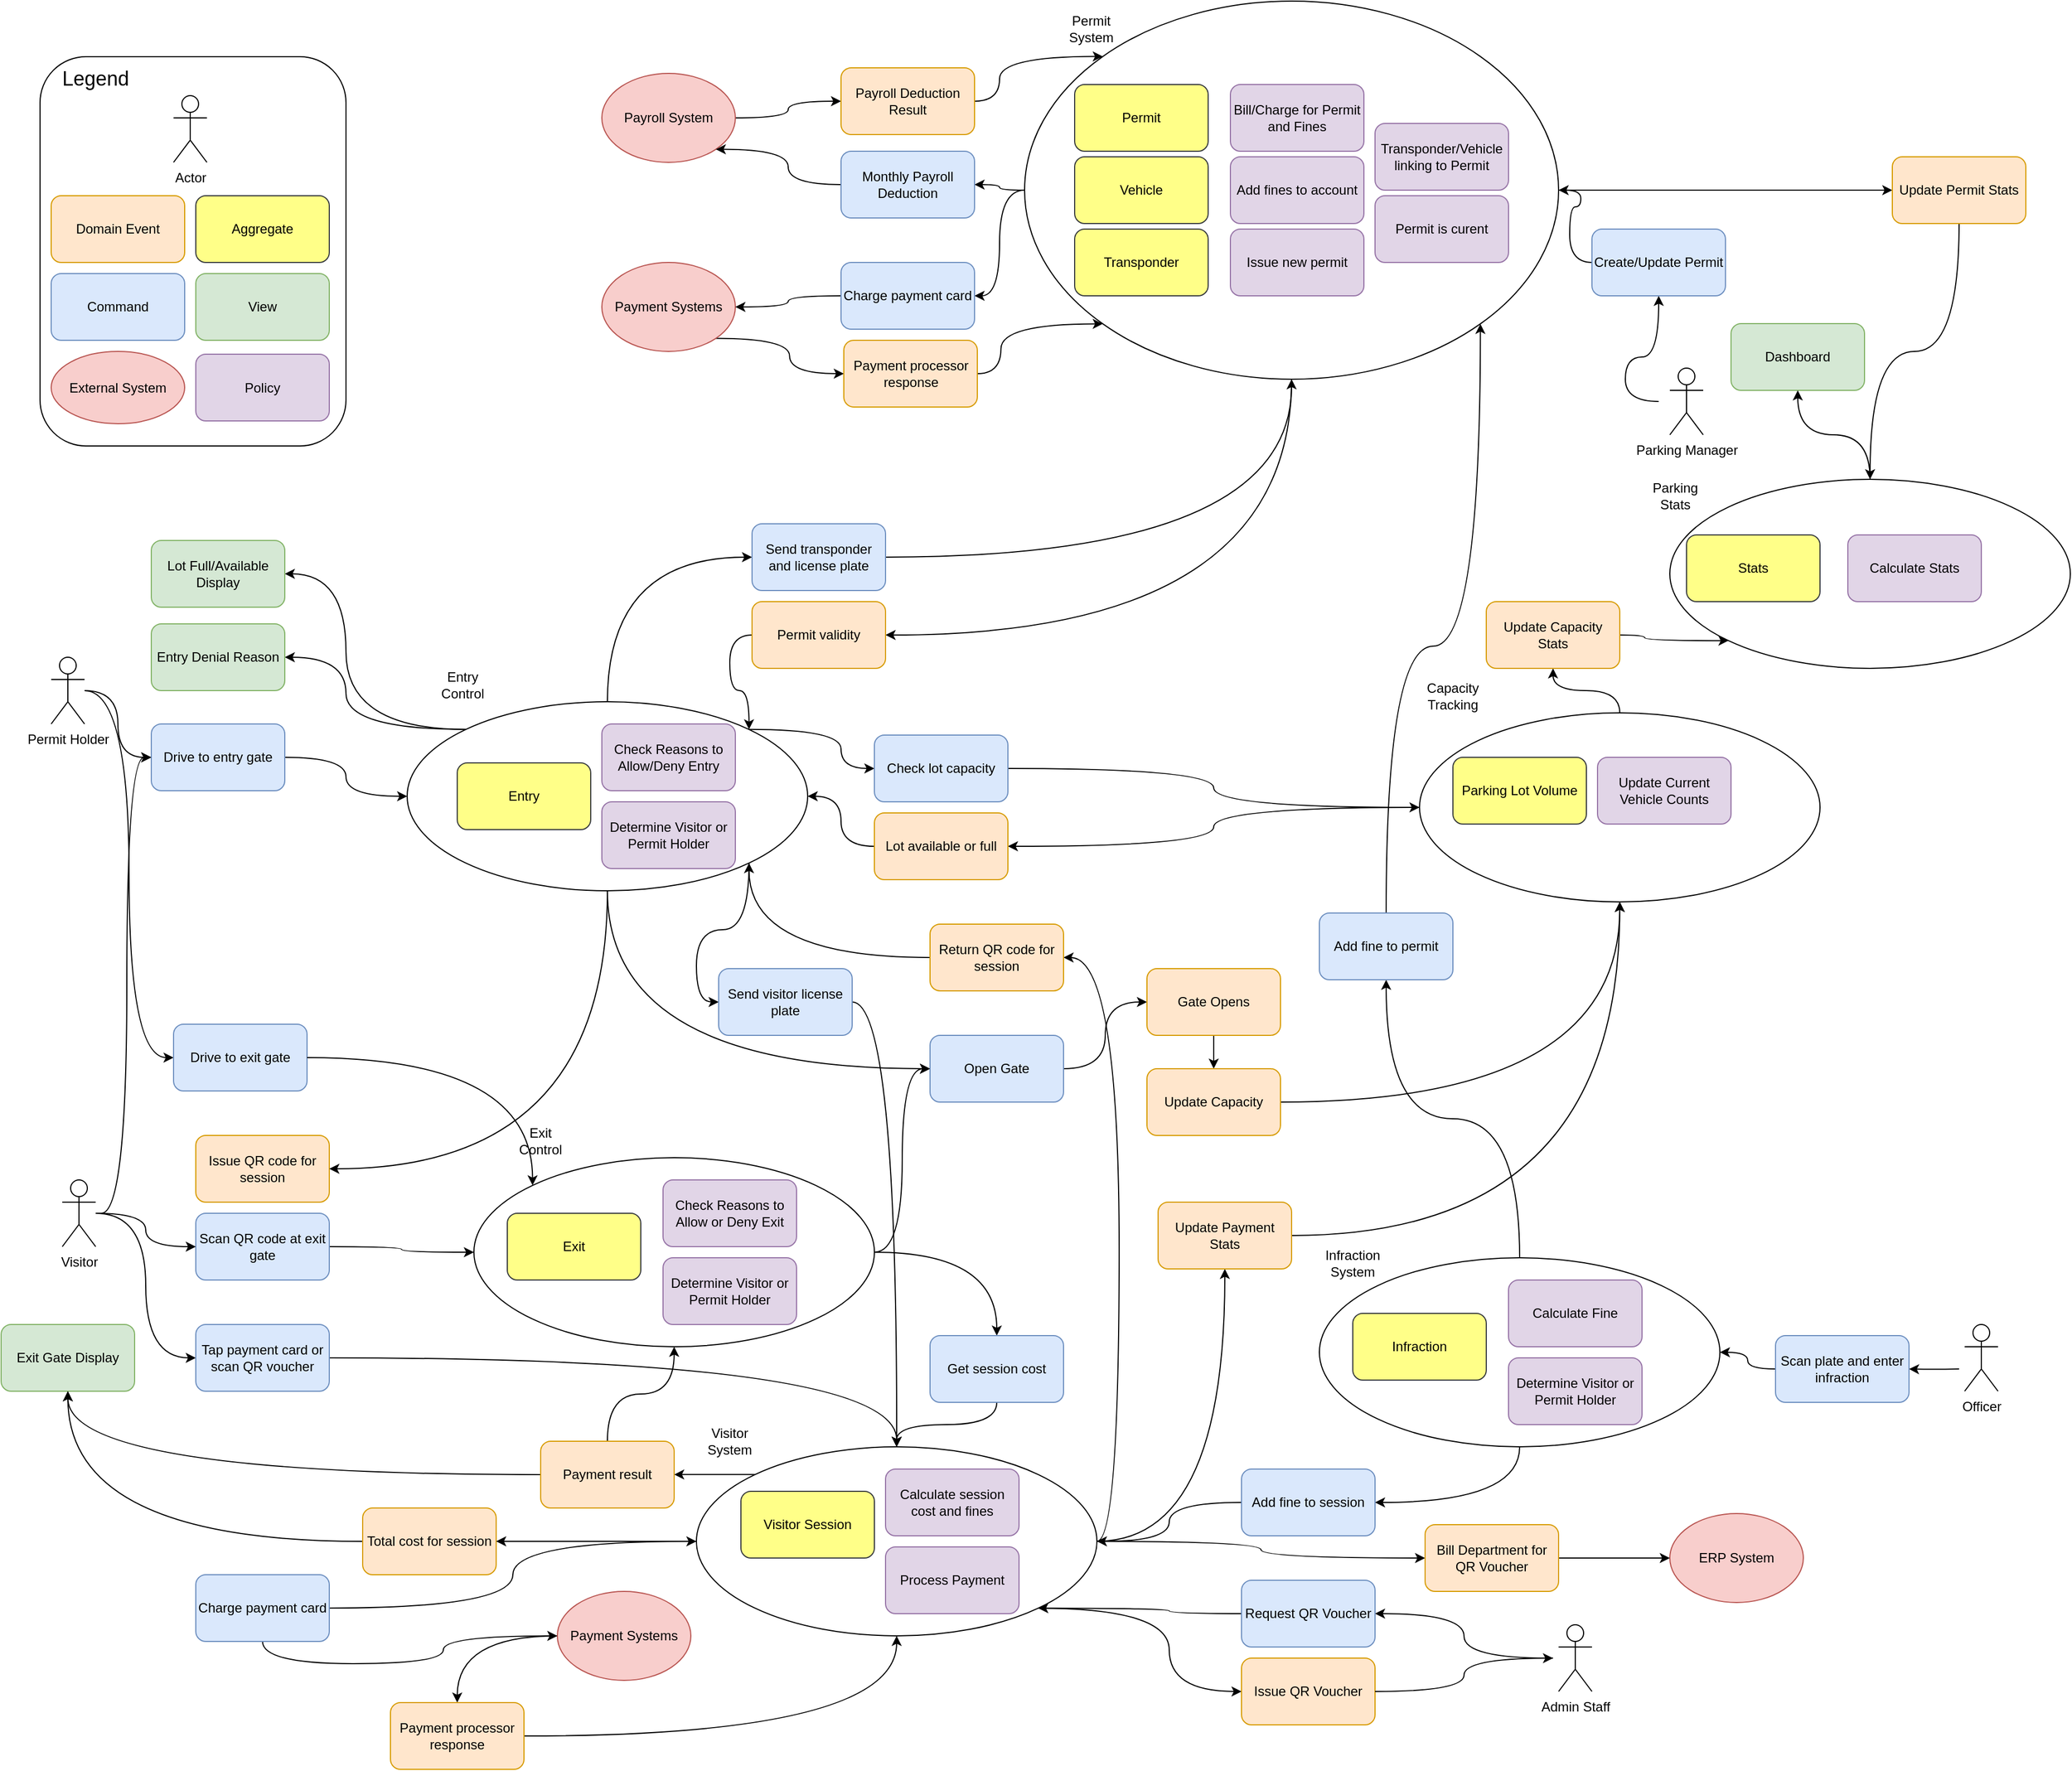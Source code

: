 <mxfile version="24.7.17">
  <diagram name="Page-1" id="BiQQQq4fD9bIqkAkqIk_">
    <mxGraphModel dx="2462" dy="2136" grid="1" gridSize="10" guides="1" tooltips="1" connect="1" arrows="1" fold="1" page="1" pageScale="1" pageWidth="1920" pageHeight="1200" math="0" shadow="0">
      <root>
        <mxCell id="0" />
        <mxCell id="1" parent="0" />
        <mxCell id="bSTVENKfb5ki0dsixFxO-32" style="edgeStyle=orthogonalEdgeStyle;rounded=0;orthogonalLoop=1;jettySize=auto;html=1;exitX=0;exitY=0.5;exitDx=0;exitDy=0;entryX=1;entryY=0.5;entryDx=0;entryDy=0;curved=1;" edge="1" parent="1" source="bSTVENKfb5ki0dsixFxO-10" target="bSTVENKfb5ki0dsixFxO-27">
          <mxGeometry relative="1" as="geometry" />
        </mxCell>
        <mxCell id="bSTVENKfb5ki0dsixFxO-33" style="edgeStyle=orthogonalEdgeStyle;rounded=0;orthogonalLoop=1;jettySize=auto;html=1;exitX=0;exitY=0.5;exitDx=0;exitDy=0;entryX=1;entryY=0.5;entryDx=0;entryDy=0;curved=1;" edge="1" parent="1" source="bSTVENKfb5ki0dsixFxO-10" target="bSTVENKfb5ki0dsixFxO-30">
          <mxGeometry relative="1" as="geometry" />
        </mxCell>
        <mxCell id="bSTVENKfb5ki0dsixFxO-47" style="edgeStyle=orthogonalEdgeStyle;rounded=0;orthogonalLoop=1;jettySize=auto;html=1;exitX=0.5;exitY=1;exitDx=0;exitDy=0;entryX=1;entryY=0.5;entryDx=0;entryDy=0;curved=1;" edge="1" parent="1" source="bSTVENKfb5ki0dsixFxO-10" target="dM4KhiI33vJd0EmOxdA6-10">
          <mxGeometry relative="1" as="geometry" />
        </mxCell>
        <mxCell id="bSTVENKfb5ki0dsixFxO-75" style="edgeStyle=orthogonalEdgeStyle;rounded=0;orthogonalLoop=1;jettySize=auto;html=1;exitX=1;exitY=0.5;exitDx=0;exitDy=0;entryX=0;entryY=0.5;entryDx=0;entryDy=0;curved=1;" edge="1" parent="1" source="bSTVENKfb5ki0dsixFxO-10" target="bSTVENKfb5ki0dsixFxO-74">
          <mxGeometry relative="1" as="geometry" />
        </mxCell>
        <mxCell id="bSTVENKfb5ki0dsixFxO-10" value="" style="ellipse;whiteSpace=wrap;html=1;fillColor=none;rounded=1;" vertex="1" parent="1">
          <mxGeometry x="960" y="-400" width="480" height="340" as="geometry" />
        </mxCell>
        <mxCell id="dM4KhiI33vJd0EmOxdA6-75" style="edgeStyle=orthogonalEdgeStyle;rounded=1;orthogonalLoop=1;jettySize=auto;html=1;exitX=0;exitY=0.5;exitDx=0;exitDy=0;entryX=1;entryY=0.5;entryDx=0;entryDy=0;curved=1;" parent="1" source="dM4KhiI33vJd0EmOxdA6-19" target="dM4KhiI33vJd0EmOxdA6-9" edge="1">
          <mxGeometry relative="1" as="geometry" />
        </mxCell>
        <mxCell id="bSTVENKfb5ki0dsixFxO-61" style="edgeStyle=orthogonalEdgeStyle;rounded=0;orthogonalLoop=1;jettySize=auto;html=1;exitX=0.5;exitY=0;exitDx=0;exitDy=0;entryX=0.5;entryY=1;entryDx=0;entryDy=0;curved=1;" edge="1" parent="1" source="dM4KhiI33vJd0EmOxdA6-19" target="dM4KhiI33vJd0EmOxdA6-27">
          <mxGeometry relative="1" as="geometry" />
        </mxCell>
        <mxCell id="dM4KhiI33vJd0EmOxdA6-19" value="" style="ellipse;whiteSpace=wrap;html=1;fillColor=none;rounded=1;" parent="1" vertex="1">
          <mxGeometry x="1315" y="240" width="360" height="170" as="geometry" />
        </mxCell>
        <mxCell id="dM4KhiI33vJd0EmOxdA6-66" style="edgeStyle=orthogonalEdgeStyle;rounded=1;orthogonalLoop=1;jettySize=auto;html=1;exitX=0.5;exitY=0;exitDx=0;exitDy=0;entryX=0;entryY=0.5;entryDx=0;entryDy=0;curved=1;" parent="1" source="dM4KhiI33vJd0EmOxdA6-16" target="dM4KhiI33vJd0EmOxdA6-7" edge="1">
          <mxGeometry relative="1" as="geometry" />
        </mxCell>
        <mxCell id="dM4KhiI33vJd0EmOxdA6-71" style="edgeStyle=orthogonalEdgeStyle;rounded=1;orthogonalLoop=1;jettySize=auto;html=1;exitX=1;exitY=0;exitDx=0;exitDy=0;entryX=0;entryY=0.5;entryDx=0;entryDy=0;curved=1;" parent="1" source="dM4KhiI33vJd0EmOxdA6-16" target="dM4KhiI33vJd0EmOxdA6-8" edge="1">
          <mxGeometry relative="1" as="geometry" />
        </mxCell>
        <mxCell id="dM4KhiI33vJd0EmOxdA6-80" style="edgeStyle=orthogonalEdgeStyle;rounded=1;orthogonalLoop=1;jettySize=auto;html=1;exitX=0.5;exitY=1;exitDx=0;exitDy=0;entryX=0;entryY=0.5;entryDx=0;entryDy=0;curved=1;" parent="1" source="dM4KhiI33vJd0EmOxdA6-16" target="dM4KhiI33vJd0EmOxdA6-2" edge="1">
          <mxGeometry relative="1" as="geometry" />
        </mxCell>
        <mxCell id="dM4KhiI33vJd0EmOxdA6-81" style="edgeStyle=orthogonalEdgeStyle;rounded=1;orthogonalLoop=1;jettySize=auto;html=1;exitX=1;exitY=1;exitDx=0;exitDy=0;entryX=0;entryY=0.5;entryDx=0;entryDy=0;curved=1;" parent="1" source="dM4KhiI33vJd0EmOxdA6-16" target="dM4KhiI33vJd0EmOxdA6-3" edge="1">
          <mxGeometry relative="1" as="geometry" />
        </mxCell>
        <mxCell id="bSTVENKfb5ki0dsixFxO-5" style="edgeStyle=orthogonalEdgeStyle;rounded=0;orthogonalLoop=1;jettySize=auto;html=1;exitX=0;exitY=0;exitDx=0;exitDy=0;entryX=1;entryY=0.5;entryDx=0;entryDy=0;curved=1;" edge="1" parent="1" source="dM4KhiI33vJd0EmOxdA6-16" target="bSTVENKfb5ki0dsixFxO-4">
          <mxGeometry relative="1" as="geometry" />
        </mxCell>
        <mxCell id="bSTVENKfb5ki0dsixFxO-80" style="edgeStyle=orthogonalEdgeStyle;rounded=0;orthogonalLoop=1;jettySize=auto;html=1;exitX=0;exitY=0;exitDx=0;exitDy=0;entryX=1;entryY=0.5;entryDx=0;entryDy=0;curved=1;" edge="1" parent="1" source="dM4KhiI33vJd0EmOxdA6-16" target="bSTVENKfb5ki0dsixFxO-79">
          <mxGeometry relative="1" as="geometry" />
        </mxCell>
        <mxCell id="dM4KhiI33vJd0EmOxdA6-16" value="" style="ellipse;whiteSpace=wrap;html=1;fillColor=none;rounded=1;" parent="1" vertex="1">
          <mxGeometry x="405" y="230" width="360" height="170" as="geometry" />
        </mxCell>
        <mxCell id="dM4KhiI33vJd0EmOxdA6-84" style="edgeStyle=orthogonalEdgeStyle;rounded=1;orthogonalLoop=1;jettySize=auto;html=1;exitX=1;exitY=0.5;exitDx=0;exitDy=0;entryX=1;entryY=0.5;entryDx=0;entryDy=0;curved=1;" parent="1" source="dM4KhiI33vJd0EmOxdA6-17" target="dM4KhiI33vJd0EmOxdA6-5" edge="1">
          <mxGeometry relative="1" as="geometry" />
        </mxCell>
        <mxCell id="bSTVENKfb5ki0dsixFxO-19" style="edgeStyle=orthogonalEdgeStyle;rounded=0;orthogonalLoop=1;jettySize=auto;html=1;exitX=0;exitY=0;exitDx=0;exitDy=0;entryX=1;entryY=0.5;entryDx=0;entryDy=0;curved=1;" edge="1" parent="1" source="dM4KhiI33vJd0EmOxdA6-17" target="dM4KhiI33vJd0EmOxdA6-65">
          <mxGeometry relative="1" as="geometry" />
        </mxCell>
        <mxCell id="bSTVENKfb5ki0dsixFxO-53" style="edgeStyle=orthogonalEdgeStyle;rounded=0;orthogonalLoop=1;jettySize=auto;html=1;exitX=1;exitY=1;exitDx=0;exitDy=0;entryX=0;entryY=0.5;entryDx=0;entryDy=0;curved=1;" edge="1" parent="1" source="dM4KhiI33vJd0EmOxdA6-17" target="bSTVENKfb5ki0dsixFxO-50">
          <mxGeometry relative="1" as="geometry" />
        </mxCell>
        <mxCell id="bSTVENKfb5ki0dsixFxO-57" style="edgeStyle=orthogonalEdgeStyle;rounded=0;orthogonalLoop=1;jettySize=auto;html=1;exitX=1;exitY=0.5;exitDx=0;exitDy=0;entryX=0;entryY=0.5;entryDx=0;entryDy=0;curved=1;" edge="1" parent="1" source="dM4KhiI33vJd0EmOxdA6-17" target="bSTVENKfb5ki0dsixFxO-56">
          <mxGeometry relative="1" as="geometry" />
        </mxCell>
        <mxCell id="bSTVENKfb5ki0dsixFxO-72" style="edgeStyle=orthogonalEdgeStyle;rounded=0;orthogonalLoop=1;jettySize=auto;html=1;exitX=1;exitY=0.5;exitDx=0;exitDy=0;entryX=0.5;entryY=1;entryDx=0;entryDy=0;curved=1;" edge="1" parent="1" source="dM4KhiI33vJd0EmOxdA6-17" target="bSTVENKfb5ki0dsixFxO-71">
          <mxGeometry relative="1" as="geometry" />
        </mxCell>
        <mxCell id="dM4KhiI33vJd0EmOxdA6-17" value="" style="ellipse;whiteSpace=wrap;html=1;fillColor=none;rounded=1;" parent="1" vertex="1">
          <mxGeometry x="665" y="900" width="360" height="170" as="geometry" />
        </mxCell>
        <mxCell id="dM4KhiI33vJd0EmOxdA6-76" style="edgeStyle=orthogonalEdgeStyle;rounded=1;orthogonalLoop=1;jettySize=auto;html=1;exitX=0.5;exitY=0;exitDx=0;exitDy=0;curved=1;" parent="1" source="dM4KhiI33vJd0EmOxdA6-18" target="dM4KhiI33vJd0EmOxdA6-45" edge="1">
          <mxGeometry relative="1" as="geometry" />
        </mxCell>
        <mxCell id="dM4KhiI33vJd0EmOxdA6-18" value="" style="ellipse;whiteSpace=wrap;html=1;fillColor=none;rounded=1;" parent="1" vertex="1">
          <mxGeometry x="1225" y="730" width="360" height="170" as="geometry" />
        </mxCell>
        <mxCell id="dM4KhiI33vJd0EmOxdA6-89" style="edgeStyle=orthogonalEdgeStyle;rounded=1;orthogonalLoop=1;jettySize=auto;html=1;curved=1;" parent="1" source="Vhc87LM3Tn9fcRq7plBE-1" target="Vhc87LM3Tn9fcRq7plBE-4" edge="1">
          <mxGeometry relative="1" as="geometry" />
        </mxCell>
        <mxCell id="dM4KhiI33vJd0EmOxdA6-90" style="edgeStyle=orthogonalEdgeStyle;rounded=1;orthogonalLoop=1;jettySize=auto;html=1;entryX=0;entryY=0.5;entryDx=0;entryDy=0;curved=1;" parent="1" source="Vhc87LM3Tn9fcRq7plBE-1" target="Vhc87LM3Tn9fcRq7plBE-3" edge="1">
          <mxGeometry relative="1" as="geometry" />
        </mxCell>
        <mxCell id="Vhc87LM3Tn9fcRq7plBE-1" value="Permit Holder" style="shape=umlActor;verticalLabelPosition=bottom;verticalAlign=top;html=1;rounded=1;" parent="1" vertex="1">
          <mxGeometry x="85" y="190" width="30" height="60" as="geometry" />
        </mxCell>
        <mxCell id="Vhc87LM3Tn9fcRq7plBE-2" value="Entry" style="rounded=1;whiteSpace=wrap;html=1;fillColor=#ffff88;strokeColor=#36393d;" parent="1" vertex="1">
          <mxGeometry x="450" y="285" width="120" height="60" as="geometry" />
        </mxCell>
        <mxCell id="Vhc87LM3Tn9fcRq7plBE-3" value="Drive to exit gate" style="rounded=1;whiteSpace=wrap;html=1;fillColor=#dae8fc;strokeColor=#6c8ebf;" parent="1" vertex="1">
          <mxGeometry x="195" y="520" width="120" height="60" as="geometry" />
        </mxCell>
        <mxCell id="dM4KhiI33vJd0EmOxdA6-32" style="edgeStyle=orthogonalEdgeStyle;rounded=1;orthogonalLoop=1;jettySize=auto;html=1;exitX=1;exitY=0.5;exitDx=0;exitDy=0;curved=1;" parent="1" source="Vhc87LM3Tn9fcRq7plBE-4" target="dM4KhiI33vJd0EmOxdA6-16" edge="1">
          <mxGeometry relative="1" as="geometry" />
        </mxCell>
        <mxCell id="Vhc87LM3Tn9fcRq7plBE-4" value="Drive to entry gate" style="rounded=1;whiteSpace=wrap;html=1;fillColor=#dae8fc;strokeColor=#6c8ebf;" parent="1" vertex="1">
          <mxGeometry x="175" y="250" width="120" height="60" as="geometry" />
        </mxCell>
        <mxCell id="Vhc87LM3Tn9fcRq7plBE-5" value="Issue QR code for session" style="rounded=1;whiteSpace=wrap;html=1;fillColor=#ffe6cc;strokeColor=#d79b00;" parent="1" vertex="1">
          <mxGeometry x="215" y="620" width="120" height="60" as="geometry" />
        </mxCell>
        <mxCell id="dM4KhiI33vJd0EmOxdA6-37" style="edgeStyle=orthogonalEdgeStyle;rounded=1;orthogonalLoop=1;jettySize=auto;html=1;exitX=1;exitY=0.5;exitDx=0;exitDy=0;curved=1;" parent="1" source="Vhc87LM3Tn9fcRq7plBE-7" target="dM4KhiI33vJd0EmOxdA6-15" edge="1">
          <mxGeometry relative="1" as="geometry" />
        </mxCell>
        <mxCell id="Vhc87LM3Tn9fcRq7plBE-7" value="Scan QR code at exit gate" style="rounded=1;whiteSpace=wrap;html=1;fillColor=#dae8fc;strokeColor=#6c8ebf;" parent="1" vertex="1">
          <mxGeometry x="215" y="690" width="120" height="60" as="geometry" />
        </mxCell>
        <mxCell id="Vhc87LM3Tn9fcRq7plBE-8" value="Exit Gate Display" style="rounded=1;whiteSpace=wrap;html=1;fillColor=#d5e8d4;strokeColor=#82b366;" parent="1" vertex="1">
          <mxGeometry x="40" y="790" width="120" height="60" as="geometry" />
        </mxCell>
        <mxCell id="dM4KhiI33vJd0EmOxdA6-56" style="edgeStyle=orthogonalEdgeStyle;rounded=1;orthogonalLoop=1;jettySize=auto;html=1;exitX=0;exitY=0.5;exitDx=0;exitDy=0;entryX=0.5;entryY=1;entryDx=0;entryDy=0;curved=1;" parent="1" source="Vhc87LM3Tn9fcRq7plBE-9" target="Vhc87LM3Tn9fcRq7plBE-8" edge="1">
          <mxGeometry relative="1" as="geometry" />
        </mxCell>
        <mxCell id="Vhc87LM3Tn9fcRq7plBE-9" value="Total cost for session" style="rounded=1;whiteSpace=wrap;html=1;fillColor=#ffe6cc;strokeColor=#d79b00;" parent="1" vertex="1">
          <mxGeometry x="365" y="955" width="120" height="60" as="geometry" />
        </mxCell>
        <mxCell id="dM4KhiI33vJd0EmOxdA6-87" style="edgeStyle=orthogonalEdgeStyle;rounded=1;orthogonalLoop=1;jettySize=auto;html=1;entryX=0;entryY=0.5;entryDx=0;entryDy=0;curved=1;" parent="1" source="Vhc87LM3Tn9fcRq7plBE-11" target="Vhc87LM3Tn9fcRq7plBE-7" edge="1">
          <mxGeometry relative="1" as="geometry" />
        </mxCell>
        <mxCell id="dM4KhiI33vJd0EmOxdA6-88" style="edgeStyle=orthogonalEdgeStyle;rounded=1;orthogonalLoop=1;jettySize=auto;html=1;entryX=0;entryY=0.5;entryDx=0;entryDy=0;curved=1;" parent="1" source="Vhc87LM3Tn9fcRq7plBE-11" target="dM4KhiI33vJd0EmOxdA6-57" edge="1">
          <mxGeometry relative="1" as="geometry" />
        </mxCell>
        <mxCell id="Vhc87LM3Tn9fcRq7plBE-11" value="Visitor" style="shape=umlActor;verticalLabelPosition=bottom;verticalAlign=top;html=1;rounded=1;" parent="1" vertex="1">
          <mxGeometry x="95" y="660" width="30" height="60" as="geometry" />
        </mxCell>
        <mxCell id="dM4KhiI33vJd0EmOxdA6-78" style="edgeStyle=orthogonalEdgeStyle;rounded=1;orthogonalLoop=1;jettySize=auto;html=1;exitX=1;exitY=0.5;exitDx=0;exitDy=0;entryX=0;entryY=0.5;entryDx=0;entryDy=0;curved=1;" parent="1" source="dM4KhiI33vJd0EmOxdA6-2" target="dM4KhiI33vJd0EmOxdA6-4" edge="1">
          <mxGeometry relative="1" as="geometry" />
        </mxCell>
        <mxCell id="dM4KhiI33vJd0EmOxdA6-2" value="Open Gate" style="rounded=1;whiteSpace=wrap;html=1;fillColor=#dae8fc;strokeColor=#6c8ebf;" parent="1" vertex="1">
          <mxGeometry x="875" y="530" width="120" height="60" as="geometry" />
        </mxCell>
        <mxCell id="dM4KhiI33vJd0EmOxdA6-82" style="edgeStyle=orthogonalEdgeStyle;rounded=1;orthogonalLoop=1;jettySize=auto;html=1;exitX=1;exitY=0.5;exitDx=0;exitDy=0;curved=1;" parent="1" source="dM4KhiI33vJd0EmOxdA6-3" edge="1">
          <mxGeometry relative="1" as="geometry">
            <mxPoint x="845" y="900" as="targetPoint" />
          </mxGeometry>
        </mxCell>
        <mxCell id="dM4KhiI33vJd0EmOxdA6-3" value="Send visitor license plate" style="rounded=1;whiteSpace=wrap;html=1;fillColor=#dae8fc;strokeColor=#6c8ebf;" parent="1" vertex="1">
          <mxGeometry x="685" y="470" width="120" height="60" as="geometry" />
        </mxCell>
        <mxCell id="bSTVENKfb5ki0dsixFxO-67" style="edgeStyle=orthogonalEdgeStyle;rounded=0;orthogonalLoop=1;jettySize=auto;html=1;exitX=0.5;exitY=1;exitDx=0;exitDy=0;" edge="1" parent="1" source="dM4KhiI33vJd0EmOxdA6-4" target="bSTVENKfb5ki0dsixFxO-66">
          <mxGeometry relative="1" as="geometry" />
        </mxCell>
        <mxCell id="dM4KhiI33vJd0EmOxdA6-4" value="Gate Opens" style="rounded=1;whiteSpace=wrap;html=1;fillColor=#ffe6cc;strokeColor=#d79b00;" parent="1" vertex="1">
          <mxGeometry x="1070" y="470" width="120" height="60" as="geometry" />
        </mxCell>
        <mxCell id="dM4KhiI33vJd0EmOxdA6-83" style="edgeStyle=orthogonalEdgeStyle;rounded=1;orthogonalLoop=1;jettySize=auto;html=1;exitX=0;exitY=0.5;exitDx=0;exitDy=0;entryX=1;entryY=1;entryDx=0;entryDy=0;curved=1;" parent="1" source="dM4KhiI33vJd0EmOxdA6-5" target="dM4KhiI33vJd0EmOxdA6-16" edge="1">
          <mxGeometry relative="1" as="geometry" />
        </mxCell>
        <mxCell id="dM4KhiI33vJd0EmOxdA6-5" value="Return QR code for session" style="rounded=1;whiteSpace=wrap;html=1;fillColor=#ffe6cc;strokeColor=#d79b00;" parent="1" vertex="1">
          <mxGeometry x="875" y="430" width="120" height="60" as="geometry" />
        </mxCell>
        <mxCell id="bSTVENKfb5ki0dsixFxO-17" style="edgeStyle=orthogonalEdgeStyle;rounded=0;orthogonalLoop=1;jettySize=auto;html=1;exitX=0;exitY=0.5;exitDx=0;exitDy=0;entryX=0.5;entryY=0;entryDx=0;entryDy=0;curved=1;" edge="1" parent="1" source="dM4KhiI33vJd0EmOxdA6-6" target="dM4KhiI33vJd0EmOxdA6-60">
          <mxGeometry relative="1" as="geometry" />
        </mxCell>
        <mxCell id="dM4KhiI33vJd0EmOxdA6-6" value="Payment Systems" style="ellipse;whiteSpace=wrap;html=1;fillColor=#f8cecc;strokeColor=#b85450;rounded=1;" parent="1" vertex="1">
          <mxGeometry x="540" y="1030" width="120" height="80" as="geometry" />
        </mxCell>
        <mxCell id="dM4KhiI33vJd0EmOxdA6-68" style="edgeStyle=orthogonalEdgeStyle;rounded=1;orthogonalLoop=1;jettySize=auto;html=1;exitX=1;exitY=0.5;exitDx=0;exitDy=0;curved=1;entryX=0.5;entryY=1;entryDx=0;entryDy=0;" parent="1" source="dM4KhiI33vJd0EmOxdA6-7" target="bSTVENKfb5ki0dsixFxO-10" edge="1">
          <mxGeometry relative="1" as="geometry">
            <mxPoint x="910" y="120" as="targetPoint" />
          </mxGeometry>
        </mxCell>
        <mxCell id="dM4KhiI33vJd0EmOxdA6-7" value="Send transponder and license plate" style="rounded=1;whiteSpace=wrap;html=1;fillColor=#dae8fc;strokeColor=#6c8ebf;" parent="1" vertex="1">
          <mxGeometry x="715" y="70" width="120" height="60" as="geometry" />
        </mxCell>
        <mxCell id="dM4KhiI33vJd0EmOxdA6-79" style="edgeStyle=orthogonalEdgeStyle;rounded=1;orthogonalLoop=1;jettySize=auto;html=1;exitX=1;exitY=0.5;exitDx=0;exitDy=0;entryX=0;entryY=0.5;entryDx=0;entryDy=0;curved=1;" parent="1" source="dM4KhiI33vJd0EmOxdA6-15" target="dM4KhiI33vJd0EmOxdA6-2" edge="1">
          <mxGeometry relative="1" as="geometry" />
        </mxCell>
        <mxCell id="dM4KhiI33vJd0EmOxdA6-15" value="" style="ellipse;whiteSpace=wrap;html=1;fillColor=none;rounded=1;" parent="1" vertex="1">
          <mxGeometry x="465" y="640" width="360" height="170" as="geometry" />
        </mxCell>
        <mxCell id="dM4KhiI33vJd0EmOxdA6-74" style="edgeStyle=orthogonalEdgeStyle;rounded=1;orthogonalLoop=1;jettySize=auto;html=1;exitX=1;exitY=0.5;exitDx=0;exitDy=0;entryX=0;entryY=0.5;entryDx=0;entryDy=0;curved=1;" parent="1" source="dM4KhiI33vJd0EmOxdA6-8" target="dM4KhiI33vJd0EmOxdA6-19" edge="1">
          <mxGeometry relative="1" as="geometry" />
        </mxCell>
        <mxCell id="dM4KhiI33vJd0EmOxdA6-8" value="Check lot capacity" style="rounded=1;whiteSpace=wrap;html=1;fillColor=#dae8fc;strokeColor=#6c8ebf;" parent="1" vertex="1">
          <mxGeometry x="825" y="260" width="120" height="60" as="geometry" />
        </mxCell>
        <mxCell id="dM4KhiI33vJd0EmOxdA6-73" style="edgeStyle=orthogonalEdgeStyle;rounded=1;orthogonalLoop=1;jettySize=auto;html=1;exitX=0;exitY=0.5;exitDx=0;exitDy=0;entryX=1;entryY=0.5;entryDx=0;entryDy=0;curved=1;" parent="1" source="dM4KhiI33vJd0EmOxdA6-9" target="dM4KhiI33vJd0EmOxdA6-16" edge="1">
          <mxGeometry relative="1" as="geometry" />
        </mxCell>
        <mxCell id="dM4KhiI33vJd0EmOxdA6-9" value="Lot available or full" style="rounded=1;whiteSpace=wrap;html=1;fillColor=#ffe6cc;strokeColor=#d79b00;" parent="1" vertex="1">
          <mxGeometry x="825" y="330" width="120" height="60" as="geometry" />
        </mxCell>
        <mxCell id="dM4KhiI33vJd0EmOxdA6-67" style="edgeStyle=orthogonalEdgeStyle;rounded=1;orthogonalLoop=1;jettySize=auto;html=1;exitX=0;exitY=0.5;exitDx=0;exitDy=0;entryX=1;entryY=0;entryDx=0;entryDy=0;curved=1;" parent="1" source="dM4KhiI33vJd0EmOxdA6-10" target="dM4KhiI33vJd0EmOxdA6-16" edge="1">
          <mxGeometry relative="1" as="geometry" />
        </mxCell>
        <mxCell id="dM4KhiI33vJd0EmOxdA6-10" value="Permit validity" style="rounded=1;whiteSpace=wrap;html=1;fillColor=#ffe6cc;strokeColor=#d79b00;" parent="1" vertex="1">
          <mxGeometry x="715" y="140" width="120" height="60" as="geometry" />
        </mxCell>
        <mxCell id="dM4KhiI33vJd0EmOxdA6-11" value="Permit" style="rounded=1;whiteSpace=wrap;html=1;fillColor=#ffff88;strokeColor=#36393d;" parent="1" vertex="1">
          <mxGeometry x="1005" y="-325" width="120" height="60" as="geometry" />
        </mxCell>
        <mxCell id="dM4KhiI33vJd0EmOxdA6-12" value="Visitor Session" style="rounded=1;whiteSpace=wrap;html=1;fillColor=#ffff88;strokeColor=#36393d;" parent="1" vertex="1">
          <mxGeometry x="705" y="940" width="120" height="60" as="geometry" />
        </mxCell>
        <mxCell id="dM4KhiI33vJd0EmOxdA6-13" value="Parking Lot Volume" style="rounded=1;whiteSpace=wrap;html=1;fillColor=#ffff88;strokeColor=#36393d;" parent="1" vertex="1">
          <mxGeometry x="1345" y="280" width="120" height="60" as="geometry" />
        </mxCell>
        <mxCell id="dM4KhiI33vJd0EmOxdA6-14" value="Infraction" style="rounded=1;whiteSpace=wrap;html=1;fillColor=#ffff88;strokeColor=#36393d;" parent="1" vertex="1">
          <mxGeometry x="1255" y="780" width="120" height="60" as="geometry" />
        </mxCell>
        <mxCell id="dM4KhiI33vJd0EmOxdA6-51" style="edgeStyle=orthogonalEdgeStyle;rounded=1;orthogonalLoop=1;jettySize=auto;html=1;exitX=1;exitY=0.5;exitDx=0;exitDy=0;entryX=0.5;entryY=0;entryDx=0;entryDy=0;curved=1;" parent="1" source="dM4KhiI33vJd0EmOxdA6-15" target="dM4KhiI33vJd0EmOxdA6-40" edge="1">
          <mxGeometry relative="1" as="geometry" />
        </mxCell>
        <mxCell id="dM4KhiI33vJd0EmOxdA6-36" style="edgeStyle=orthogonalEdgeStyle;rounded=1;orthogonalLoop=1;jettySize=auto;html=1;exitX=0.5;exitY=1;exitDx=0;exitDy=0;entryX=1;entryY=0.5;entryDx=0;entryDy=0;curved=1;" parent="1" source="dM4KhiI33vJd0EmOxdA6-16" target="Vhc87LM3Tn9fcRq7plBE-5" edge="1">
          <mxGeometry relative="1" as="geometry" />
        </mxCell>
        <mxCell id="dM4KhiI33vJd0EmOxdA6-55" style="edgeStyle=orthogonalEdgeStyle;rounded=1;orthogonalLoop=1;jettySize=auto;html=1;exitX=0;exitY=0.5;exitDx=0;exitDy=0;entryX=1;entryY=0.5;entryDx=0;entryDy=0;curved=1;" parent="1" source="dM4KhiI33vJd0EmOxdA6-17" target="Vhc87LM3Tn9fcRq7plBE-9" edge="1">
          <mxGeometry relative="1" as="geometry" />
        </mxCell>
        <mxCell id="dM4KhiI33vJd0EmOxdA6-49" style="edgeStyle=orthogonalEdgeStyle;rounded=1;orthogonalLoop=1;jettySize=auto;html=1;exitX=0.5;exitY=1;exitDx=0;exitDy=0;entryX=1;entryY=0.5;entryDx=0;entryDy=0;curved=1;" parent="1" source="dM4KhiI33vJd0EmOxdA6-18" target="dM4KhiI33vJd0EmOxdA6-44" edge="1">
          <mxGeometry relative="1" as="geometry" />
        </mxCell>
        <mxCell id="dM4KhiI33vJd0EmOxdA6-20" value="Calculate Fine" style="rounded=1;whiteSpace=wrap;html=1;fillColor=#e1d5e7;strokeColor=#9673a6;" parent="1" vertex="1">
          <mxGeometry x="1395" y="750" width="120" height="60" as="geometry" />
        </mxCell>
        <mxCell id="dM4KhiI33vJd0EmOxdA6-21" value="Determine Visitor or Permit Holder" style="rounded=1;whiteSpace=wrap;html=1;fillColor=#e1d5e7;strokeColor=#9673a6;" parent="1" vertex="1">
          <mxGeometry x="1395" y="820" width="120" height="60" as="geometry" />
        </mxCell>
        <mxCell id="dM4KhiI33vJd0EmOxdA6-22" value="Update Current Vehicle Counts" style="rounded=1;whiteSpace=wrap;html=1;fillColor=#e1d5e7;strokeColor=#9673a6;" parent="1" vertex="1">
          <mxGeometry x="1475" y="280" width="120" height="60" as="geometry" />
        </mxCell>
        <mxCell id="dM4KhiI33vJd0EmOxdA6-48" style="edgeStyle=orthogonalEdgeStyle;rounded=1;orthogonalLoop=1;jettySize=auto;html=1;entryX=1;entryY=0.5;entryDx=0;entryDy=0;curved=1;" parent="1" target="dM4KhiI33vJd0EmOxdA6-43" edge="1">
          <mxGeometry relative="1" as="geometry">
            <mxPoint x="1800" y="830" as="sourcePoint" />
          </mxGeometry>
        </mxCell>
        <mxCell id="dM4KhiI33vJd0EmOxdA6-24" value="Officer" style="shape=umlActor;verticalLabelPosition=bottom;verticalAlign=top;html=1;outlineConnect=0;rounded=1;" parent="1" vertex="1">
          <mxGeometry x="1805" y="790" width="30" height="60" as="geometry" />
        </mxCell>
        <mxCell id="dM4KhiI33vJd0EmOxdA6-25" value="Dashboard" style="rounded=1;whiteSpace=wrap;html=1;fillColor=#d5e8d4;strokeColor=#82b366;" parent="1" vertex="1">
          <mxGeometry x="1595" y="-110" width="120" height="60" as="geometry" />
        </mxCell>
        <mxCell id="bSTVENKfb5ki0dsixFxO-62" style="edgeStyle=orthogonalEdgeStyle;rounded=0;orthogonalLoop=1;jettySize=auto;html=1;exitX=1;exitY=0.5;exitDx=0;exitDy=0;entryX=0;entryY=1;entryDx=0;entryDy=0;curved=1;" edge="1" parent="1" source="dM4KhiI33vJd0EmOxdA6-27" target="bSTVENKfb5ki0dsixFxO-59">
          <mxGeometry relative="1" as="geometry" />
        </mxCell>
        <mxCell id="dM4KhiI33vJd0EmOxdA6-27" value="Update Capacity Stats" style="rounded=1;whiteSpace=wrap;html=1;fillColor=#ffe6cc;strokeColor=#d79b00;" parent="1" vertex="1">
          <mxGeometry x="1375" y="140" width="120" height="60" as="geometry" />
        </mxCell>
        <mxCell id="bSTVENKfb5ki0dsixFxO-46" style="edgeStyle=orthogonalEdgeStyle;rounded=0;orthogonalLoop=1;jettySize=auto;html=1;entryX=0.5;entryY=1;entryDx=0;entryDy=0;curved=1;" edge="1" parent="1" target="bSTVENKfb5ki0dsixFxO-44">
          <mxGeometry relative="1" as="geometry">
            <mxPoint x="1530" y="-40" as="sourcePoint" />
            <Array as="points">
              <mxPoint x="1500" y="-40" />
              <mxPoint x="1500" y="-80" />
              <mxPoint x="1530" y="-80" />
            </Array>
          </mxGeometry>
        </mxCell>
        <mxCell id="dM4KhiI33vJd0EmOxdA6-28" value="Parking Manager" style="shape=umlActor;verticalLabelPosition=bottom;verticalAlign=top;html=1;outlineConnect=0;rounded=1;" parent="1" vertex="1">
          <mxGeometry x="1540" y="-70" width="30" height="60" as="geometry" />
        </mxCell>
        <mxCell id="dM4KhiI33vJd0EmOxdA6-33" style="edgeStyle=orthogonalEdgeStyle;rounded=1;orthogonalLoop=1;jettySize=auto;html=1;exitX=1;exitY=0.5;exitDx=0;exitDy=0;curved=1;entryX=0;entryY=0;entryDx=0;entryDy=0;" parent="1" source="Vhc87LM3Tn9fcRq7plBE-3" target="dM4KhiI33vJd0EmOxdA6-15" edge="1">
          <mxGeometry relative="1" as="geometry">
            <mxPoint x="455" y="380" as="targetPoint" />
          </mxGeometry>
        </mxCell>
        <mxCell id="dM4KhiI33vJd0EmOxdA6-53" style="edgeStyle=orthogonalEdgeStyle;rounded=1;orthogonalLoop=1;jettySize=auto;html=1;exitX=0.5;exitY=1;exitDx=0;exitDy=0;entryX=0.5;entryY=0;entryDx=0;entryDy=0;curved=1;" parent="1" source="dM4KhiI33vJd0EmOxdA6-40" target="dM4KhiI33vJd0EmOxdA6-17" edge="1">
          <mxGeometry relative="1" as="geometry" />
        </mxCell>
        <mxCell id="dM4KhiI33vJd0EmOxdA6-40" value="Get session cost" style="rounded=1;whiteSpace=wrap;html=1;fillColor=#dae8fc;strokeColor=#6c8ebf;" parent="1" vertex="1">
          <mxGeometry x="875" y="800" width="120" height="60" as="geometry" />
        </mxCell>
        <mxCell id="dM4KhiI33vJd0EmOxdA6-46" style="edgeStyle=orthogonalEdgeStyle;rounded=1;orthogonalLoop=1;jettySize=auto;html=1;exitX=0;exitY=0.5;exitDx=0;exitDy=0;curved=1;" parent="1" source="dM4KhiI33vJd0EmOxdA6-43" target="dM4KhiI33vJd0EmOxdA6-18" edge="1">
          <mxGeometry relative="1" as="geometry" />
        </mxCell>
        <mxCell id="dM4KhiI33vJd0EmOxdA6-43" value="Scan plate and enter infraction" style="rounded=1;whiteSpace=wrap;html=1;fillColor=#dae8fc;strokeColor=#6c8ebf;" parent="1" vertex="1">
          <mxGeometry x="1635" y="800" width="120" height="60" as="geometry" />
        </mxCell>
        <mxCell id="dM4KhiI33vJd0EmOxdA6-50" style="edgeStyle=orthogonalEdgeStyle;rounded=1;orthogonalLoop=1;jettySize=auto;html=1;exitX=0;exitY=0.5;exitDx=0;exitDy=0;entryX=1;entryY=0.5;entryDx=0;entryDy=0;curved=1;" parent="1" source="dM4KhiI33vJd0EmOxdA6-44" target="dM4KhiI33vJd0EmOxdA6-17" edge="1">
          <mxGeometry relative="1" as="geometry" />
        </mxCell>
        <mxCell id="dM4KhiI33vJd0EmOxdA6-44" value="Add fine to session" style="rounded=1;whiteSpace=wrap;html=1;fillColor=#dae8fc;strokeColor=#6c8ebf;" parent="1" vertex="1">
          <mxGeometry x="1155" y="920" width="120" height="60" as="geometry" />
        </mxCell>
        <mxCell id="dM4KhiI33vJd0EmOxdA6-77" style="edgeStyle=orthogonalEdgeStyle;rounded=1;orthogonalLoop=1;jettySize=auto;html=1;exitX=0.5;exitY=0;exitDx=0;exitDy=0;curved=1;entryX=1;entryY=1;entryDx=0;entryDy=0;" parent="1" source="dM4KhiI33vJd0EmOxdA6-45" target="bSTVENKfb5ki0dsixFxO-10" edge="1">
          <mxGeometry relative="1" as="geometry">
            <mxPoint x="1420" y="-140" as="targetPoint" />
          </mxGeometry>
        </mxCell>
        <mxCell id="dM4KhiI33vJd0EmOxdA6-45" value="Add fine to permit" style="rounded=1;whiteSpace=wrap;html=1;fillColor=#dae8fc;strokeColor=#6c8ebf;" parent="1" vertex="1">
          <mxGeometry x="1225" y="420" width="120" height="60" as="geometry" />
        </mxCell>
        <mxCell id="dM4KhiI33vJd0EmOxdA6-54" value="Calculate session cost and fines" style="rounded=1;whiteSpace=wrap;html=1;fillColor=#e1d5e7;strokeColor=#9673a6;" parent="1" vertex="1">
          <mxGeometry x="835" y="920" width="120" height="60" as="geometry" />
        </mxCell>
        <mxCell id="Vhc87LM3Tn9fcRq7plBE-10" value="Exit" style="rounded=1;whiteSpace=wrap;html=1;fillColor=#ffff88;strokeColor=#36393d;" parent="1" vertex="1">
          <mxGeometry x="495" y="690" width="120" height="60" as="geometry" />
        </mxCell>
        <mxCell id="dM4KhiI33vJd0EmOxdA6-58" style="edgeStyle=orthogonalEdgeStyle;rounded=1;orthogonalLoop=1;jettySize=auto;html=1;exitX=1;exitY=0.5;exitDx=0;exitDy=0;curved=1;" parent="1" source="dM4KhiI33vJd0EmOxdA6-57" target="dM4KhiI33vJd0EmOxdA6-17" edge="1">
          <mxGeometry relative="1" as="geometry" />
        </mxCell>
        <mxCell id="dM4KhiI33vJd0EmOxdA6-57" value="Tap payment card or scan QR voucher" style="rounded=1;whiteSpace=wrap;html=1;fillColor=#dae8fc;strokeColor=#6c8ebf;" parent="1" vertex="1">
          <mxGeometry x="215" y="790" width="120" height="60" as="geometry" />
        </mxCell>
        <mxCell id="dM4KhiI33vJd0EmOxdA6-61" style="edgeStyle=orthogonalEdgeStyle;rounded=1;orthogonalLoop=1;jettySize=auto;html=1;exitX=1;exitY=0.5;exitDx=0;exitDy=0;entryX=0;entryY=0.5;entryDx=0;entryDy=0;curved=1;" parent="1" source="dM4KhiI33vJd0EmOxdA6-59" target="dM4KhiI33vJd0EmOxdA6-17" edge="1">
          <mxGeometry relative="1" as="geometry" />
        </mxCell>
        <mxCell id="bSTVENKfb5ki0dsixFxO-15" style="edgeStyle=orthogonalEdgeStyle;rounded=0;orthogonalLoop=1;jettySize=auto;html=1;exitX=0.5;exitY=1;exitDx=0;exitDy=0;entryX=0;entryY=0.5;entryDx=0;entryDy=0;curved=1;" edge="1" parent="1" source="dM4KhiI33vJd0EmOxdA6-59" target="dM4KhiI33vJd0EmOxdA6-6">
          <mxGeometry relative="1" as="geometry" />
        </mxCell>
        <mxCell id="dM4KhiI33vJd0EmOxdA6-59" value="Charge payment card" style="rounded=1;whiteSpace=wrap;html=1;fillColor=#dae8fc;strokeColor=#6c8ebf;" parent="1" vertex="1">
          <mxGeometry x="215" y="1015" width="120" height="60" as="geometry" />
        </mxCell>
        <mxCell id="dM4KhiI33vJd0EmOxdA6-64" style="edgeStyle=orthogonalEdgeStyle;rounded=1;orthogonalLoop=1;jettySize=auto;html=1;exitX=1;exitY=0.5;exitDx=0;exitDy=0;entryX=0.5;entryY=1;entryDx=0;entryDy=0;curved=1;" parent="1" source="dM4KhiI33vJd0EmOxdA6-60" target="dM4KhiI33vJd0EmOxdA6-17" edge="1">
          <mxGeometry relative="1" as="geometry" />
        </mxCell>
        <mxCell id="dM4KhiI33vJd0EmOxdA6-60" value="Payment processor response" style="rounded=1;whiteSpace=wrap;html=1;fillColor=#ffe6cc;strokeColor=#d79b00;" parent="1" vertex="1">
          <mxGeometry x="390" y="1130" width="120" height="60" as="geometry" />
        </mxCell>
        <mxCell id="bSTVENKfb5ki0dsixFxO-20" style="edgeStyle=orthogonalEdgeStyle;rounded=0;orthogonalLoop=1;jettySize=auto;html=1;entryX=0.5;entryY=1;entryDx=0;entryDy=0;curved=1;" edge="1" parent="1" source="dM4KhiI33vJd0EmOxdA6-65" target="dM4KhiI33vJd0EmOxdA6-15">
          <mxGeometry relative="1" as="geometry" />
        </mxCell>
        <mxCell id="bSTVENKfb5ki0dsixFxO-22" style="edgeStyle=orthogonalEdgeStyle;rounded=0;orthogonalLoop=1;jettySize=auto;html=1;exitX=0;exitY=0.5;exitDx=0;exitDy=0;entryX=0.5;entryY=1;entryDx=0;entryDy=0;curved=1;" edge="1" parent="1" source="dM4KhiI33vJd0EmOxdA6-65" target="Vhc87LM3Tn9fcRq7plBE-8">
          <mxGeometry relative="1" as="geometry" />
        </mxCell>
        <mxCell id="dM4KhiI33vJd0EmOxdA6-65" value="Payment result" style="rounded=1;whiteSpace=wrap;html=1;fillColor=#ffe6cc;strokeColor=#d79b00;" parent="1" vertex="1">
          <mxGeometry x="525" y="895" width="120" height="60" as="geometry" />
        </mxCell>
        <mxCell id="dM4KhiI33vJd0EmOxdA6-91" value="Entry Control" style="text;html=1;align=center;verticalAlign=middle;whiteSpace=wrap;rounded=0;" parent="1" vertex="1">
          <mxGeometry x="425" y="200" width="60" height="30" as="geometry" />
        </mxCell>
        <mxCell id="dM4KhiI33vJd0EmOxdA6-92" value="Exit Control" style="text;html=1;align=center;verticalAlign=middle;whiteSpace=wrap;rounded=0;" parent="1" vertex="1">
          <mxGeometry x="495" y="610" width="60" height="30" as="geometry" />
        </mxCell>
        <mxCell id="dM4KhiI33vJd0EmOxdA6-95" value="Capacity Tracking" style="text;html=1;align=center;verticalAlign=middle;whiteSpace=wrap;rounded=0;" parent="1" vertex="1">
          <mxGeometry x="1315" y="210" width="60" height="30" as="geometry" />
        </mxCell>
        <mxCell id="dM4KhiI33vJd0EmOxdA6-97" value="Infraction System" style="text;html=1;align=center;verticalAlign=middle;whiteSpace=wrap;rounded=0;" parent="1" vertex="1">
          <mxGeometry x="1225" y="720" width="60" height="30" as="geometry" />
        </mxCell>
        <mxCell id="dM4KhiI33vJd0EmOxdA6-98" value="Visitor System" style="text;html=1;align=center;verticalAlign=middle;whiteSpace=wrap;rounded=0;" parent="1" vertex="1">
          <mxGeometry x="665" y="880" width="60" height="30" as="geometry" />
        </mxCell>
        <mxCell id="bSTVENKfb5ki0dsixFxO-1" value="Transponder/Vehicle linking to Permit" style="rounded=1;whiteSpace=wrap;html=1;fillColor=#e1d5e7;strokeColor=#9673a6;" vertex="1" parent="1">
          <mxGeometry x="1275" y="-290" width="120" height="60" as="geometry" />
        </mxCell>
        <mxCell id="bSTVENKfb5ki0dsixFxO-3" value="Check Reasons to Allow/Deny Entry" style="rounded=1;whiteSpace=wrap;html=1;fillColor=#e1d5e7;strokeColor=#9673a6;" vertex="1" parent="1">
          <mxGeometry x="580" y="250" width="120" height="60" as="geometry" />
        </mxCell>
        <mxCell id="bSTVENKfb5ki0dsixFxO-4" value="Entry Denial Reason" style="rounded=1;whiteSpace=wrap;html=1;fillColor=#d5e8d4;strokeColor=#82b366;" vertex="1" parent="1">
          <mxGeometry x="175" y="160" width="120" height="60" as="geometry" />
        </mxCell>
        <mxCell id="bSTVENKfb5ki0dsixFxO-6" value="&lt;div&gt;Vehicle&lt;/div&gt;" style="rounded=1;whiteSpace=wrap;html=1;fillColor=#ffff88;strokeColor=#36393d;" vertex="1" parent="1">
          <mxGeometry x="1005" y="-260" width="120" height="60" as="geometry" />
        </mxCell>
        <mxCell id="bSTVENKfb5ki0dsixFxO-7" value="Transponder" style="rounded=1;whiteSpace=wrap;html=1;fillColor=#ffff88;strokeColor=#36393d;" vertex="1" parent="1">
          <mxGeometry x="1005" y="-195" width="120" height="60" as="geometry" />
        </mxCell>
        <mxCell id="bSTVENKfb5ki0dsixFxO-8" value="Permit is curent" style="rounded=1;whiteSpace=wrap;html=1;fillColor=#e1d5e7;strokeColor=#9673a6;" vertex="1" parent="1">
          <mxGeometry x="1275" y="-225" width="120" height="60" as="geometry" />
        </mxCell>
        <mxCell id="bSTVENKfb5ki0dsixFxO-37" style="edgeStyle=orthogonalEdgeStyle;rounded=0;orthogonalLoop=1;jettySize=auto;html=1;exitX=1;exitY=1;exitDx=0;exitDy=0;entryX=0;entryY=0.5;entryDx=0;entryDy=0;curved=1;" edge="1" parent="1" source="bSTVENKfb5ki0dsixFxO-9" target="bSTVENKfb5ki0dsixFxO-31">
          <mxGeometry relative="1" as="geometry" />
        </mxCell>
        <mxCell id="bSTVENKfb5ki0dsixFxO-9" value="Payment Systems" style="ellipse;whiteSpace=wrap;html=1;fillColor=#f8cecc;strokeColor=#b85450;rounded=1;" vertex="1" parent="1">
          <mxGeometry x="580" y="-165" width="120" height="80" as="geometry" />
        </mxCell>
        <mxCell id="bSTVENKfb5ki0dsixFxO-11" value="Permit System" style="text;html=1;align=center;verticalAlign=middle;whiteSpace=wrap;rounded=0;" vertex="1" parent="1">
          <mxGeometry x="990" y="-390" width="60" height="30" as="geometry" />
        </mxCell>
        <mxCell id="bSTVENKfb5ki0dsixFxO-13" value="Bill/Charge for Permit and Fines" style="rounded=1;whiteSpace=wrap;html=1;fillColor=#e1d5e7;strokeColor=#9673a6;" vertex="1" parent="1">
          <mxGeometry x="1145" y="-325" width="120" height="60" as="geometry" />
        </mxCell>
        <mxCell id="bSTVENKfb5ki0dsixFxO-52" style="edgeStyle=orthogonalEdgeStyle;rounded=0;orthogonalLoop=1;jettySize=auto;html=1;exitX=0;exitY=0.333;exitDx=0;exitDy=0;exitPerimeter=0;entryX=1;entryY=0.5;entryDx=0;entryDy=0;curved=1;" edge="1" parent="1" target="bSTVENKfb5ki0dsixFxO-49">
          <mxGeometry relative="1" as="geometry">
            <mxPoint x="1435" y="1090" as="sourcePoint" />
          </mxGeometry>
        </mxCell>
        <mxCell id="bSTVENKfb5ki0dsixFxO-23" value="Check Reasons to Allow or Deny Exit" style="rounded=1;whiteSpace=wrap;html=1;fillColor=#e1d5e7;strokeColor=#9673a6;" vertex="1" parent="1">
          <mxGeometry x="635" y="660" width="120" height="60" as="geometry" />
        </mxCell>
        <mxCell id="bSTVENKfb5ki0dsixFxO-24" value="Process Payment" style="rounded=1;whiteSpace=wrap;html=1;fillColor=#e1d5e7;strokeColor=#9673a6;" vertex="1" parent="1">
          <mxGeometry x="835" y="990" width="120" height="60" as="geometry" />
        </mxCell>
        <mxCell id="bSTVENKfb5ki0dsixFxO-40" style="edgeStyle=orthogonalEdgeStyle;rounded=0;orthogonalLoop=1;jettySize=auto;html=1;exitX=1;exitY=0.5;exitDx=0;exitDy=0;entryX=0;entryY=0.5;entryDx=0;entryDy=0;curved=1;" edge="1" parent="1" source="bSTVENKfb5ki0dsixFxO-26" target="bSTVENKfb5ki0dsixFxO-28">
          <mxGeometry relative="1" as="geometry" />
        </mxCell>
        <mxCell id="bSTVENKfb5ki0dsixFxO-26" value="Payroll System" style="ellipse;whiteSpace=wrap;html=1;fillColor=#f8cecc;strokeColor=#b85450;rounded=1;" vertex="1" parent="1">
          <mxGeometry x="580" y="-335" width="120" height="80" as="geometry" />
        </mxCell>
        <mxCell id="bSTVENKfb5ki0dsixFxO-39" style="edgeStyle=orthogonalEdgeStyle;rounded=0;orthogonalLoop=1;jettySize=auto;html=1;exitX=0;exitY=0.5;exitDx=0;exitDy=0;entryX=1;entryY=1;entryDx=0;entryDy=0;curved=1;" edge="1" parent="1" source="bSTVENKfb5ki0dsixFxO-27" target="bSTVENKfb5ki0dsixFxO-26">
          <mxGeometry relative="1" as="geometry" />
        </mxCell>
        <mxCell id="bSTVENKfb5ki0dsixFxO-27" value="Monthly Payroll Deduction" style="rounded=1;whiteSpace=wrap;html=1;fillColor=#dae8fc;strokeColor=#6c8ebf;" vertex="1" parent="1">
          <mxGeometry x="795" y="-265" width="120" height="60" as="geometry" />
        </mxCell>
        <mxCell id="bSTVENKfb5ki0dsixFxO-35" style="edgeStyle=orthogonalEdgeStyle;rounded=0;orthogonalLoop=1;jettySize=auto;html=1;exitX=1;exitY=0.5;exitDx=0;exitDy=0;entryX=0;entryY=0;entryDx=0;entryDy=0;curved=1;" edge="1" parent="1" source="bSTVENKfb5ki0dsixFxO-28" target="bSTVENKfb5ki0dsixFxO-10">
          <mxGeometry relative="1" as="geometry" />
        </mxCell>
        <mxCell id="bSTVENKfb5ki0dsixFxO-28" value="Payroll Deduction Result" style="rounded=1;whiteSpace=wrap;html=1;fillColor=#ffe6cc;strokeColor=#d79b00;" vertex="1" parent="1">
          <mxGeometry x="795" y="-340" width="120" height="60" as="geometry" />
        </mxCell>
        <mxCell id="bSTVENKfb5ki0dsixFxO-38" style="edgeStyle=orthogonalEdgeStyle;rounded=0;orthogonalLoop=1;jettySize=auto;html=1;exitX=0;exitY=0.5;exitDx=0;exitDy=0;entryX=1;entryY=0.5;entryDx=0;entryDy=0;curved=1;" edge="1" parent="1" source="bSTVENKfb5ki0dsixFxO-30" target="bSTVENKfb5ki0dsixFxO-9">
          <mxGeometry relative="1" as="geometry" />
        </mxCell>
        <mxCell id="bSTVENKfb5ki0dsixFxO-30" value="Charge payment card" style="rounded=1;whiteSpace=wrap;html=1;fillColor=#dae8fc;strokeColor=#6c8ebf;" vertex="1" parent="1">
          <mxGeometry x="795" y="-165" width="120" height="60" as="geometry" />
        </mxCell>
        <mxCell id="bSTVENKfb5ki0dsixFxO-36" style="edgeStyle=orthogonalEdgeStyle;rounded=0;orthogonalLoop=1;jettySize=auto;html=1;exitX=1;exitY=0.5;exitDx=0;exitDy=0;entryX=0;entryY=1;entryDx=0;entryDy=0;curved=1;" edge="1" parent="1" source="bSTVENKfb5ki0dsixFxO-31" target="bSTVENKfb5ki0dsixFxO-10">
          <mxGeometry relative="1" as="geometry" />
        </mxCell>
        <mxCell id="bSTVENKfb5ki0dsixFxO-31" value="Payment processor response" style="rounded=1;whiteSpace=wrap;html=1;fillColor=#ffe6cc;strokeColor=#d79b00;" vertex="1" parent="1">
          <mxGeometry x="797.5" y="-95" width="120" height="60" as="geometry" />
        </mxCell>
        <mxCell id="bSTVENKfb5ki0dsixFxO-41" value="Add fines to account" style="rounded=1;whiteSpace=wrap;html=1;fillColor=#e1d5e7;strokeColor=#9673a6;" vertex="1" parent="1">
          <mxGeometry x="1145" y="-260" width="120" height="60" as="geometry" />
        </mxCell>
        <mxCell id="bSTVENKfb5ki0dsixFxO-43" value="Issue new permit" style="rounded=1;whiteSpace=wrap;html=1;fillColor=#e1d5e7;strokeColor=#9673a6;" vertex="1" parent="1">
          <mxGeometry x="1145" y="-195" width="120" height="60" as="geometry" />
        </mxCell>
        <mxCell id="bSTVENKfb5ki0dsixFxO-45" style="edgeStyle=orthogonalEdgeStyle;rounded=0;orthogonalLoop=1;jettySize=auto;html=1;exitX=0;exitY=0.5;exitDx=0;exitDy=0;entryX=1;entryY=0.5;entryDx=0;entryDy=0;curved=1;" edge="1" parent="1" source="bSTVENKfb5ki0dsixFxO-44" target="bSTVENKfb5ki0dsixFxO-10">
          <mxGeometry relative="1" as="geometry" />
        </mxCell>
        <mxCell id="bSTVENKfb5ki0dsixFxO-44" value="Create/Update Permit" style="rounded=1;whiteSpace=wrap;html=1;fillColor=#dae8fc;strokeColor=#6c8ebf;" vertex="1" parent="1">
          <mxGeometry x="1470" y="-195" width="120" height="60" as="geometry" />
        </mxCell>
        <mxCell id="bSTVENKfb5ki0dsixFxO-48" value="Determine Visitor or Permit Holder" style="rounded=1;whiteSpace=wrap;html=1;fillColor=#e1d5e7;strokeColor=#9673a6;" vertex="1" parent="1">
          <mxGeometry x="635" y="730" width="120" height="60" as="geometry" />
        </mxCell>
        <mxCell id="bSTVENKfb5ki0dsixFxO-51" style="edgeStyle=orthogonalEdgeStyle;rounded=0;orthogonalLoop=1;jettySize=auto;html=1;exitX=0;exitY=0.5;exitDx=0;exitDy=0;entryX=1;entryY=1;entryDx=0;entryDy=0;curved=1;" edge="1" parent="1" source="bSTVENKfb5ki0dsixFxO-49" target="dM4KhiI33vJd0EmOxdA6-17">
          <mxGeometry relative="1" as="geometry" />
        </mxCell>
        <mxCell id="bSTVENKfb5ki0dsixFxO-49" value="Request QR Voucher" style="rounded=1;whiteSpace=wrap;html=1;fillColor=#dae8fc;strokeColor=#6c8ebf;" vertex="1" parent="1">
          <mxGeometry x="1155" y="1020" width="120" height="60" as="geometry" />
        </mxCell>
        <mxCell id="bSTVENKfb5ki0dsixFxO-50" value="Issue QR Voucher" style="rounded=1;whiteSpace=wrap;html=1;fillColor=#ffe6cc;strokeColor=#d79b00;" vertex="1" parent="1">
          <mxGeometry x="1155" y="1090" width="120" height="60" as="geometry" />
        </mxCell>
        <mxCell id="bSTVENKfb5ki0dsixFxO-54" style="edgeStyle=orthogonalEdgeStyle;rounded=0;orthogonalLoop=1;jettySize=auto;html=1;exitX=1;exitY=0.5;exitDx=0;exitDy=0;entryX=0;entryY=0.333;entryDx=0;entryDy=0;entryPerimeter=0;curved=1;" edge="1" parent="1" source="bSTVENKfb5ki0dsixFxO-50">
          <mxGeometry relative="1" as="geometry">
            <mxPoint x="1435" y="1090" as="targetPoint" />
          </mxGeometry>
        </mxCell>
        <mxCell id="bSTVENKfb5ki0dsixFxO-55" value="ERP System" style="ellipse;whiteSpace=wrap;html=1;fillColor=#f8cecc;strokeColor=#b85450;rounded=1;" vertex="1" parent="1">
          <mxGeometry x="1540" y="960" width="120" height="80" as="geometry" />
        </mxCell>
        <mxCell id="bSTVENKfb5ki0dsixFxO-58" style="edgeStyle=orthogonalEdgeStyle;rounded=0;orthogonalLoop=1;jettySize=auto;html=1;exitX=1;exitY=0.5;exitDx=0;exitDy=0;entryX=0;entryY=0.5;entryDx=0;entryDy=0;curved=1;" edge="1" parent="1" source="bSTVENKfb5ki0dsixFxO-56" target="bSTVENKfb5ki0dsixFxO-55">
          <mxGeometry relative="1" as="geometry" />
        </mxCell>
        <mxCell id="bSTVENKfb5ki0dsixFxO-56" value="Bill Department for QR Voucher" style="rounded=1;whiteSpace=wrap;html=1;fillColor=#ffe6cc;strokeColor=#d79b00;" vertex="1" parent="1">
          <mxGeometry x="1320" y="970" width="120" height="60" as="geometry" />
        </mxCell>
        <mxCell id="bSTVENKfb5ki0dsixFxO-70" style="edgeStyle=orthogonalEdgeStyle;rounded=0;orthogonalLoop=1;jettySize=auto;html=1;exitX=0.5;exitY=0;exitDx=0;exitDy=0;entryX=0.5;entryY=1;entryDx=0;entryDy=0;curved=1;" edge="1" parent="1" source="bSTVENKfb5ki0dsixFxO-59" target="dM4KhiI33vJd0EmOxdA6-25">
          <mxGeometry relative="1" as="geometry" />
        </mxCell>
        <mxCell id="bSTVENKfb5ki0dsixFxO-59" value="" style="ellipse;whiteSpace=wrap;html=1;fillColor=none;rounded=1;" vertex="1" parent="1">
          <mxGeometry x="1540" y="30" width="360" height="170" as="geometry" />
        </mxCell>
        <mxCell id="bSTVENKfb5ki0dsixFxO-60" value="Parking Stats" style="text;html=1;align=center;verticalAlign=middle;whiteSpace=wrap;rounded=0;" vertex="1" parent="1">
          <mxGeometry x="1515" y="30" width="60" height="30" as="geometry" />
        </mxCell>
        <mxCell id="bSTVENKfb5ki0dsixFxO-63" value="Stats" style="rounded=1;whiteSpace=wrap;html=1;fillColor=#ffff88;strokeColor=#36393d;" vertex="1" parent="1">
          <mxGeometry x="1555" y="80" width="120" height="60" as="geometry" />
        </mxCell>
        <mxCell id="bSTVENKfb5ki0dsixFxO-68" style="edgeStyle=orthogonalEdgeStyle;rounded=0;orthogonalLoop=1;jettySize=auto;html=1;exitX=1;exitY=0.5;exitDx=0;exitDy=0;entryX=0.5;entryY=1;entryDx=0;entryDy=0;curved=1;" edge="1" parent="1" source="bSTVENKfb5ki0dsixFxO-66" target="dM4KhiI33vJd0EmOxdA6-19">
          <mxGeometry relative="1" as="geometry" />
        </mxCell>
        <mxCell id="bSTVENKfb5ki0dsixFxO-66" value="Update Capacity" style="rounded=1;whiteSpace=wrap;html=1;fillColor=#ffe6cc;strokeColor=#d79b00;" vertex="1" parent="1">
          <mxGeometry x="1070" y="560" width="120" height="60" as="geometry" />
        </mxCell>
        <mxCell id="bSTVENKfb5ki0dsixFxO-73" style="edgeStyle=orthogonalEdgeStyle;rounded=0;orthogonalLoop=1;jettySize=auto;html=1;exitX=1;exitY=0.5;exitDx=0;exitDy=0;entryX=0.5;entryY=1;entryDx=0;entryDy=0;curved=1;" edge="1" parent="1" source="bSTVENKfb5ki0dsixFxO-71" target="dM4KhiI33vJd0EmOxdA6-19">
          <mxGeometry relative="1" as="geometry" />
        </mxCell>
        <mxCell id="bSTVENKfb5ki0dsixFxO-71" value="Update Payment Stats" style="rounded=1;whiteSpace=wrap;html=1;fillColor=#ffe6cc;strokeColor=#d79b00;" vertex="1" parent="1">
          <mxGeometry x="1080" y="680" width="120" height="60" as="geometry" />
        </mxCell>
        <mxCell id="bSTVENKfb5ki0dsixFxO-76" style="edgeStyle=orthogonalEdgeStyle;rounded=0;orthogonalLoop=1;jettySize=auto;html=1;exitX=0.5;exitY=1;exitDx=0;exitDy=0;entryX=0.5;entryY=0;entryDx=0;entryDy=0;curved=1;" edge="1" parent="1" source="bSTVENKfb5ki0dsixFxO-74" target="bSTVENKfb5ki0dsixFxO-59">
          <mxGeometry relative="1" as="geometry" />
        </mxCell>
        <mxCell id="bSTVENKfb5ki0dsixFxO-74" value="Update Permit Stats" style="rounded=1;whiteSpace=wrap;html=1;fillColor=#ffe6cc;strokeColor=#d79b00;" vertex="1" parent="1">
          <mxGeometry x="1740" y="-260" width="120" height="60" as="geometry" />
        </mxCell>
        <mxCell id="bSTVENKfb5ki0dsixFxO-77" value="Calculate Stats" style="rounded=1;whiteSpace=wrap;html=1;fillColor=#e1d5e7;strokeColor=#9673a6;" vertex="1" parent="1">
          <mxGeometry x="1700" y="80" width="120" height="60" as="geometry" />
        </mxCell>
        <mxCell id="bSTVENKfb5ki0dsixFxO-78" value="Determine Visitor or Permit Holder" style="rounded=1;whiteSpace=wrap;html=1;fillColor=#e1d5e7;strokeColor=#9673a6;" vertex="1" parent="1">
          <mxGeometry x="580" y="320" width="120" height="60" as="geometry" />
        </mxCell>
        <mxCell id="bSTVENKfb5ki0dsixFxO-79" value="Lot Full/Available Display" style="rounded=1;whiteSpace=wrap;html=1;fillColor=#d5e8d4;strokeColor=#82b366;" vertex="1" parent="1">
          <mxGeometry x="175" y="85" width="120" height="60" as="geometry" />
        </mxCell>
        <mxCell id="bSTVENKfb5ki0dsixFxO-81" value="Domain Event" style="rounded=1;whiteSpace=wrap;html=1;fillColor=#ffe6cc;strokeColor=#d79b00;" vertex="1" parent="1">
          <mxGeometry x="85" y="-225" width="120" height="60" as="geometry" />
        </mxCell>
        <mxCell id="bSTVENKfb5ki0dsixFxO-82" value="Aggregate" style="rounded=1;whiteSpace=wrap;html=1;fillColor=#ffff88;strokeColor=#36393d;" vertex="1" parent="1">
          <mxGeometry x="215" y="-225" width="120" height="60" as="geometry" />
        </mxCell>
        <mxCell id="bSTVENKfb5ki0dsixFxO-83" value="Command" style="rounded=1;whiteSpace=wrap;html=1;fillColor=#dae8fc;strokeColor=#6c8ebf;" vertex="1" parent="1">
          <mxGeometry x="85" y="-155" width="120" height="60" as="geometry" />
        </mxCell>
        <mxCell id="bSTVENKfb5ki0dsixFxO-84" value="View" style="rounded=1;whiteSpace=wrap;html=1;fillColor=#d5e8d4;strokeColor=#82b366;" vertex="1" parent="1">
          <mxGeometry x="215" y="-155" width="120" height="60" as="geometry" />
        </mxCell>
        <mxCell id="bSTVENKfb5ki0dsixFxO-85" value="External System" style="ellipse;whiteSpace=wrap;html=1;fillColor=#f8cecc;strokeColor=#b85450;rounded=1;" vertex="1" parent="1">
          <mxGeometry x="85" y="-85" width="120" height="65" as="geometry" />
        </mxCell>
        <mxCell id="bSTVENKfb5ki0dsixFxO-86" value="Policy" style="rounded=1;whiteSpace=wrap;html=1;fillColor=#e1d5e7;strokeColor=#9673a6;" vertex="1" parent="1">
          <mxGeometry x="215" y="-82.5" width="120" height="60" as="geometry" />
        </mxCell>
        <mxCell id="bSTVENKfb5ki0dsixFxO-87" value="Actor" style="shape=umlActor;verticalLabelPosition=bottom;verticalAlign=top;html=1;rounded=1;" vertex="1" parent="1">
          <mxGeometry x="195" y="-315" width="30" height="60" as="geometry" />
        </mxCell>
        <mxCell id="bSTVENKfb5ki0dsixFxO-88" value="&lt;font style=&quot;font-size: 18px;&quot;&gt;Legend&lt;/font&gt;" style="text;html=1;align=center;verticalAlign=middle;whiteSpace=wrap;rounded=0;" vertex="1" parent="1">
          <mxGeometry x="95" y="-345" width="60" height="30" as="geometry" />
        </mxCell>
        <mxCell id="bSTVENKfb5ki0dsixFxO-89" value="" style="rounded=1;whiteSpace=wrap;html=1;fillColor=none;" vertex="1" parent="1">
          <mxGeometry x="75" y="-350" width="275" height="350" as="geometry" />
        </mxCell>
        <mxCell id="bSTVENKfb5ki0dsixFxO-92" value="Admin Staff" style="shape=umlActor;verticalLabelPosition=bottom;verticalAlign=top;html=1;outlineConnect=0;rounded=1;" vertex="1" parent="1">
          <mxGeometry x="1440" y="1060" width="30" height="60" as="geometry" />
        </mxCell>
        <mxCell id="bSTVENKfb5ki0dsixFxO-93" value="" style="endArrow=classic;html=1;rounded=0;entryX=0;entryY=0.5;entryDx=0;entryDy=0;edgeStyle=orthogonalEdgeStyle;curved=1;" edge="1" parent="1" target="Vhc87LM3Tn9fcRq7plBE-4">
          <mxGeometry width="50" height="50" relative="1" as="geometry">
            <mxPoint x="130" y="690" as="sourcePoint" />
            <mxPoint x="270" y="500" as="targetPoint" />
          </mxGeometry>
        </mxCell>
      </root>
    </mxGraphModel>
  </diagram>
</mxfile>

